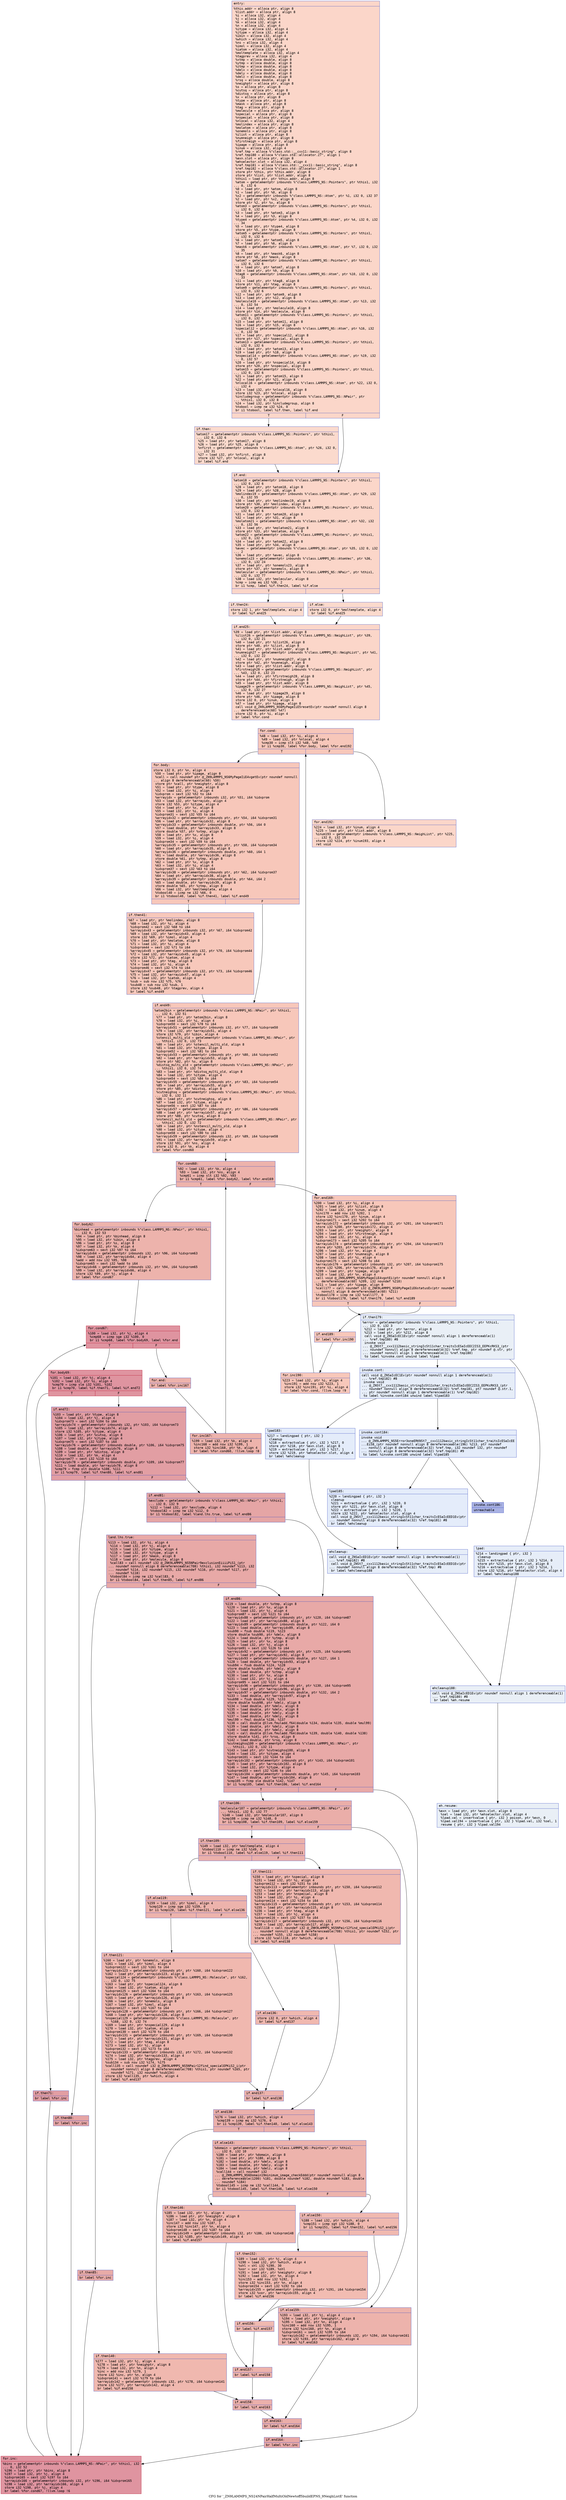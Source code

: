 digraph "CFG for '_ZN9LAMMPS_NS24NPairHalfMultiOldNewtoff5buildEPNS_9NeighListE' function" {
	label="CFG for '_ZN9LAMMPS_NS24NPairHalfMultiOldNewtoff5buildEPNS_9NeighListE' function";

	Node0x5609b17aac50 [shape=record,color="#3d50c3ff", style=filled, fillcolor="#f6a38570" fontname="Courier",label="{entry:\l|  %this.addr = alloca ptr, align 8\l  %list.addr = alloca ptr, align 8\l  %i = alloca i32, align 4\l  %j = alloca i32, align 4\l  %k = alloca i32, align 4\l  %n = alloca i32, align 4\l  %itype = alloca i32, align 4\l  %jtype = alloca i32, align 4\l  %ibin = alloca i32, align 4\l  %which = alloca i32, align 4\l  %ns = alloca i32, align 4\l  %imol = alloca i32, align 4\l  %iatom = alloca i32, align 4\l  %moltemplate = alloca i32, align 4\l  %tagprev = alloca i32, align 4\l  %xtmp = alloca double, align 8\l  %ytmp = alloca double, align 8\l  %ztmp = alloca double, align 8\l  %delx = alloca double, align 8\l  %dely = alloca double, align 8\l  %delz = alloca double, align 8\l  %rsq = alloca double, align 8\l  %neighptr = alloca ptr, align 8\l  %s = alloca ptr, align 8\l  %cutsq = alloca ptr, align 8\l  %distsq = alloca ptr, align 8\l  %x = alloca ptr, align 8\l  %type = alloca ptr, align 8\l  %mask = alloca ptr, align 8\l  %tag = alloca ptr, align 8\l  %molecule = alloca ptr, align 8\l  %special = alloca ptr, align 8\l  %nspecial = alloca ptr, align 8\l  %nlocal = alloca i32, align 4\l  %molindex = alloca ptr, align 8\l  %molatom = alloca ptr, align 8\l  %onemols = alloca ptr, align 8\l  %ilist = alloca ptr, align 8\l  %numneigh = alloca ptr, align 8\l  %firstneigh = alloca ptr, align 8\l  %ipage = alloca ptr, align 8\l  %inum = alloca i32, align 4\l  %ref.tmp = alloca %\"class.std::__cxx11::basic_string\", align 8\l  %ref.tmp180 = alloca %\"class.std::allocator.27\", align 1\l  %exn.slot = alloca ptr, align 8\l  %ehselector.slot = alloca i32, align 4\l  %ref.tmp181 = alloca %\"class.std::__cxx11::basic_string\", align 8\l  %ref.tmp182 = alloca %\"class.std::allocator.27\", align 1\l  store ptr %this, ptr %this.addr, align 8\l  store ptr %list, ptr %list.addr, align 8\l  %this1 = load ptr, ptr %this.addr, align 8\l  %atom = getelementptr inbounds %\"class.LAMMPS_NS::Pointers\", ptr %this1, i32\l... 0, i32 6\l  %0 = load ptr, ptr %atom, align 8\l  %1 = load ptr, ptr %0, align 8\l  %x2 = getelementptr inbounds %\"class.LAMMPS_NS::Atom\", ptr %1, i32 0, i32 37\l  %2 = load ptr, ptr %x2, align 8\l  store ptr %2, ptr %x, align 8\l  %atom3 = getelementptr inbounds %\"class.LAMMPS_NS::Pointers\", ptr %this1,\l... i32 0, i32 6\l  %3 = load ptr, ptr %atom3, align 8\l  %4 = load ptr, ptr %3, align 8\l  %type4 = getelementptr inbounds %\"class.LAMMPS_NS::Atom\", ptr %4, i32 0, i32\l... 34\l  %5 = load ptr, ptr %type4, align 8\l  store ptr %5, ptr %type, align 8\l  %atom5 = getelementptr inbounds %\"class.LAMMPS_NS::Pointers\", ptr %this1,\l... i32 0, i32 6\l  %6 = load ptr, ptr %atom5, align 8\l  %7 = load ptr, ptr %6, align 8\l  %mask6 = getelementptr inbounds %\"class.LAMMPS_NS::Atom\", ptr %7, i32 0, i32\l... 35\l  %8 = load ptr, ptr %mask6, align 8\l  store ptr %8, ptr %mask, align 8\l  %atom7 = getelementptr inbounds %\"class.LAMMPS_NS::Pointers\", ptr %this1,\l... i32 0, i32 6\l  %9 = load ptr, ptr %atom7, align 8\l  %10 = load ptr, ptr %9, align 8\l  %tag8 = getelementptr inbounds %\"class.LAMMPS_NS::Atom\", ptr %10, i32 0, i32\l... 33\l  %11 = load ptr, ptr %tag8, align 8\l  store ptr %11, ptr %tag, align 8\l  %atom9 = getelementptr inbounds %\"class.LAMMPS_NS::Pointers\", ptr %this1,\l... i32 0, i32 6\l  %12 = load ptr, ptr %atom9, align 8\l  %13 = load ptr, ptr %12, align 8\l  %molecule10 = getelementptr inbounds %\"class.LAMMPS_NS::Atom\", ptr %13, i32\l... 0, i32 54\l  %14 = load ptr, ptr %molecule10, align 8\l  store ptr %14, ptr %molecule, align 8\l  %atom11 = getelementptr inbounds %\"class.LAMMPS_NS::Pointers\", ptr %this1,\l... i32 0, i32 6\l  %15 = load ptr, ptr %atom11, align 8\l  %16 = load ptr, ptr %15, align 8\l  %special12 = getelementptr inbounds %\"class.LAMMPS_NS::Atom\", ptr %16, i32\l... 0, i32 58\l  %17 = load ptr, ptr %special12, align 8\l  store ptr %17, ptr %special, align 8\l  %atom13 = getelementptr inbounds %\"class.LAMMPS_NS::Pointers\", ptr %this1,\l... i32 0, i32 6\l  %18 = load ptr, ptr %atom13, align 8\l  %19 = load ptr, ptr %18, align 8\l  %nspecial14 = getelementptr inbounds %\"class.LAMMPS_NS::Atom\", ptr %19, i32\l... 0, i32 57\l  %20 = load ptr, ptr %nspecial14, align 8\l  store ptr %20, ptr %nspecial, align 8\l  %atom15 = getelementptr inbounds %\"class.LAMMPS_NS::Pointers\", ptr %this1,\l... i32 0, i32 6\l  %21 = load ptr, ptr %atom15, align 8\l  %22 = load ptr, ptr %21, align 8\l  %nlocal16 = getelementptr inbounds %\"class.LAMMPS_NS::Atom\", ptr %22, i32 0,\l... i32 4\l  %23 = load i32, ptr %nlocal16, align 8\l  store i32 %23, ptr %nlocal, align 4\l  %includegroup = getelementptr inbounds %\"class.LAMMPS_NS::NPair\", ptr\l... %this1, i32 0, i32 8\l  %24 = load i32, ptr %includegroup, align 8\l  %tobool = icmp ne i32 %24, 0\l  br i1 %tobool, label %if.then, label %if.end\l|{<s0>T|<s1>F}}"];
	Node0x5609b17aac50:s0 -> Node0x5609b17b0640[tooltip="entry -> if.then\nProbability 62.50%" ];
	Node0x5609b17aac50:s1 -> Node0x5609b17b06b0[tooltip="entry -> if.end\nProbability 37.50%" ];
	Node0x5609b17b0640 [shape=record,color="#3d50c3ff", style=filled, fillcolor="#f7ac8e70" fontname="Courier",label="{if.then:\l|  %atom17 = getelementptr inbounds %\"class.LAMMPS_NS::Pointers\", ptr %this1,\l... i32 0, i32 6\l  %25 = load ptr, ptr %atom17, align 8\l  %26 = load ptr, ptr %25, align 8\l  %nfirst = getelementptr inbounds %\"class.LAMMPS_NS::Atom\", ptr %26, i32 0,\l... i32 31\l  %27 = load i32, ptr %nfirst, align 8\l  store i32 %27, ptr %nlocal, align 4\l  br label %if.end\l}"];
	Node0x5609b17b0640 -> Node0x5609b17b06b0[tooltip="if.then -> if.end\nProbability 100.00%" ];
	Node0x5609b17b06b0 [shape=record,color="#3d50c3ff", style=filled, fillcolor="#f6a38570" fontname="Courier",label="{if.end:\l|  %atom18 = getelementptr inbounds %\"class.LAMMPS_NS::Pointers\", ptr %this1,\l... i32 0, i32 6\l  %28 = load ptr, ptr %atom18, align 8\l  %29 = load ptr, ptr %28, align 8\l  %molindex19 = getelementptr inbounds %\"class.LAMMPS_NS::Atom\", ptr %29, i32\l... 0, i32 55\l  %30 = load ptr, ptr %molindex19, align 8\l  store ptr %30, ptr %molindex, align 8\l  %atom20 = getelementptr inbounds %\"class.LAMMPS_NS::Pointers\", ptr %this1,\l... i32 0, i32 6\l  %31 = load ptr, ptr %atom20, align 8\l  %32 = load ptr, ptr %31, align 8\l  %molatom21 = getelementptr inbounds %\"class.LAMMPS_NS::Atom\", ptr %32, i32\l... 0, i32 56\l  %33 = load ptr, ptr %molatom21, align 8\l  store ptr %33, ptr %molatom, align 8\l  %atom22 = getelementptr inbounds %\"class.LAMMPS_NS::Pointers\", ptr %this1,\l... i32 0, i32 6\l  %34 = load ptr, ptr %atom22, align 8\l  %35 = load ptr, ptr %34, align 8\l  %avec = getelementptr inbounds %\"class.LAMMPS_NS::Atom\", ptr %35, i32 0, i32\l... 2\l  %36 = load ptr, ptr %avec, align 8\l  %onemols23 = getelementptr inbounds %\"class.LAMMPS_NS::AtomVec\", ptr %36,\l... i32 0, i32 24\l  %37 = load ptr, ptr %onemols23, align 8\l  store ptr %37, ptr %onemols, align 8\l  %molecular = getelementptr inbounds %\"class.LAMMPS_NS::NPair\", ptr %this1,\l... i32 0, i32 77\l  %38 = load i32, ptr %molecular, align 8\l  %cmp = icmp eq i32 %38, 2\l  br i1 %cmp, label %if.then24, label %if.else\l|{<s0>T|<s1>F}}"];
	Node0x5609b17b06b0:s0 -> Node0x5609b17b2900[tooltip="if.end -> if.then24\nProbability 50.00%" ];
	Node0x5609b17b06b0:s1 -> Node0x5609b17b2950[tooltip="if.end -> if.else\nProbability 50.00%" ];
	Node0x5609b17b2900 [shape=record,color="#3d50c3ff", style=filled, fillcolor="#f7ac8e70" fontname="Courier",label="{if.then24:\l|  store i32 1, ptr %moltemplate, align 4\l  br label %if.end25\l}"];
	Node0x5609b17b2900 -> Node0x5609b17b2b10[tooltip="if.then24 -> if.end25\nProbability 100.00%" ];
	Node0x5609b17b2950 [shape=record,color="#3d50c3ff", style=filled, fillcolor="#f7ac8e70" fontname="Courier",label="{if.else:\l|  store i32 0, ptr %moltemplate, align 4\l  br label %if.end25\l}"];
	Node0x5609b17b2950 -> Node0x5609b17b2b10[tooltip="if.else -> if.end25\nProbability 100.00%" ];
	Node0x5609b17b2b10 [shape=record,color="#3d50c3ff", style=filled, fillcolor="#f6a38570" fontname="Courier",label="{if.end25:\l|  %39 = load ptr, ptr %list.addr, align 8\l  %ilist26 = getelementptr inbounds %\"class.LAMMPS_NS::NeighList\", ptr %39,\l... i32 0, i32 21\l  %40 = load ptr, ptr %ilist26, align 8\l  store ptr %40, ptr %ilist, align 8\l  %41 = load ptr, ptr %list.addr, align 8\l  %numneigh27 = getelementptr inbounds %\"class.LAMMPS_NS::NeighList\", ptr %41,\l... i32 0, i32 22\l  %42 = load ptr, ptr %numneigh27, align 8\l  store ptr %42, ptr %numneigh, align 8\l  %43 = load ptr, ptr %list.addr, align 8\l  %firstneigh28 = getelementptr inbounds %\"class.LAMMPS_NS::NeighList\", ptr\l... %43, i32 0, i32 23\l  %44 = load ptr, ptr %firstneigh28, align 8\l  store ptr %44, ptr %firstneigh, align 8\l  %45 = load ptr, ptr %list.addr, align 8\l  %ipage29 = getelementptr inbounds %\"class.LAMMPS_NS::NeighList\", ptr %45,\l... i32 0, i32 27\l  %46 = load ptr, ptr %ipage29, align 8\l  store ptr %46, ptr %ipage, align 8\l  store i32 0, ptr %inum, align 4\l  %47 = load ptr, ptr %ipage, align 8\l  call void @_ZN9LAMMPS_NS6MyPageIiE5resetEv(ptr noundef nonnull align 8\l... dereferenceable(60) %47)\l  store i32 0, ptr %i, align 4\l  br label %for.cond\l}"];
	Node0x5609b17b2b10 -> Node0x5609b17b43b0[tooltip="if.end25 -> for.cond\nProbability 100.00%" ];
	Node0x5609b17b43b0 [shape=record,color="#3d50c3ff", style=filled, fillcolor="#ec7f6370" fontname="Courier",label="{for.cond:\l|  %48 = load i32, ptr %i, align 4\l  %49 = load i32, ptr %nlocal, align 4\l  %cmp30 = icmp slt i32 %48, %49\l  br i1 %cmp30, label %for.body, label %for.end192\l|{<s0>T|<s1>F}}"];
	Node0x5609b17b43b0:s0 -> Node0x5609b17b4660[tooltip="for.cond -> for.body\nProbability 96.88%" ];
	Node0x5609b17b43b0:s1 -> Node0x5609b17b46e0[tooltip="for.cond -> for.end192\nProbability 3.12%" ];
	Node0x5609b17b4660 [shape=record,color="#3d50c3ff", style=filled, fillcolor="#ec7f6370" fontname="Courier",label="{for.body:\l|  store i32 0, ptr %n, align 4\l  %50 = load ptr, ptr %ipage, align 8\l  %call = call noundef ptr @_ZN9LAMMPS_NS6MyPageIiE4vgetEv(ptr noundef nonnull\l... align 8 dereferenceable(60) %50)\l  store ptr %call, ptr %neighptr, align 8\l  %51 = load ptr, ptr %type, align 8\l  %52 = load i32, ptr %i, align 4\l  %idxprom = sext i32 %52 to i64\l  %arrayidx = getelementptr inbounds i32, ptr %51, i64 %idxprom\l  %53 = load i32, ptr %arrayidx, align 4\l  store i32 %53, ptr %itype, align 4\l  %54 = load ptr, ptr %x, align 8\l  %55 = load i32, ptr %i, align 4\l  %idxprom31 = sext i32 %55 to i64\l  %arrayidx32 = getelementptr inbounds ptr, ptr %54, i64 %idxprom31\l  %56 = load ptr, ptr %arrayidx32, align 8\l  %arrayidx33 = getelementptr inbounds double, ptr %56, i64 0\l  %57 = load double, ptr %arrayidx33, align 8\l  store double %57, ptr %xtmp, align 8\l  %58 = load ptr, ptr %x, align 8\l  %59 = load i32, ptr %i, align 4\l  %idxprom34 = sext i32 %59 to i64\l  %arrayidx35 = getelementptr inbounds ptr, ptr %58, i64 %idxprom34\l  %60 = load ptr, ptr %arrayidx35, align 8\l  %arrayidx36 = getelementptr inbounds double, ptr %60, i64 1\l  %61 = load double, ptr %arrayidx36, align 8\l  store double %61, ptr %ytmp, align 8\l  %62 = load ptr, ptr %x, align 8\l  %63 = load i32, ptr %i, align 4\l  %idxprom37 = sext i32 %63 to i64\l  %arrayidx38 = getelementptr inbounds ptr, ptr %62, i64 %idxprom37\l  %64 = load ptr, ptr %arrayidx38, align 8\l  %arrayidx39 = getelementptr inbounds double, ptr %64, i64 2\l  %65 = load double, ptr %arrayidx39, align 8\l  store double %65, ptr %ztmp, align 8\l  %66 = load i32, ptr %moltemplate, align 4\l  %tobool40 = icmp ne i32 %66, 0\l  br i1 %tobool40, label %if.then41, label %if.end49\l|{<s0>T|<s1>F}}"];
	Node0x5609b17b4660:s0 -> Node0x5609b17b65c0[tooltip="for.body -> if.then41\nProbability 62.50%" ];
	Node0x5609b17b4660:s1 -> Node0x5609b17b66a0[tooltip="for.body -> if.end49\nProbability 37.50%" ];
	Node0x5609b17b65c0 [shape=record,color="#3d50c3ff", style=filled, fillcolor="#ed836670" fontname="Courier",label="{if.then41:\l|  %67 = load ptr, ptr %molindex, align 8\l  %68 = load i32, ptr %i, align 4\l  %idxprom42 = sext i32 %68 to i64\l  %arrayidx43 = getelementptr inbounds i32, ptr %67, i64 %idxprom42\l  %69 = load i32, ptr %arrayidx43, align 4\l  store i32 %69, ptr %imol, align 4\l  %70 = load ptr, ptr %molatom, align 8\l  %71 = load i32, ptr %i, align 4\l  %idxprom44 = sext i32 %71 to i64\l  %arrayidx45 = getelementptr inbounds i32, ptr %70, i64 %idxprom44\l  %72 = load i32, ptr %arrayidx45, align 4\l  store i32 %72, ptr %iatom, align 4\l  %73 = load ptr, ptr %tag, align 8\l  %74 = load i32, ptr %i, align 4\l  %idxprom46 = sext i32 %74 to i64\l  %arrayidx47 = getelementptr inbounds i32, ptr %73, i64 %idxprom46\l  %75 = load i32, ptr %arrayidx47, align 4\l  %76 = load i32, ptr %iatom, align 4\l  %sub = sub nsw i32 %75, %76\l  %sub48 = sub nsw i32 %sub, 1\l  store i32 %sub48, ptr %tagprev, align 4\l  br label %if.end49\l}"];
	Node0x5609b17b65c0 -> Node0x5609b17b66a0[tooltip="if.then41 -> if.end49\nProbability 100.00%" ];
	Node0x5609b17b66a0 [shape=record,color="#3d50c3ff", style=filled, fillcolor="#ec7f6370" fontname="Courier",label="{if.end49:\l|  %atom2bin = getelementptr inbounds %\"class.LAMMPS_NS::NPair\", ptr %this1,\l... i32 0, i32 51\l  %77 = load ptr, ptr %atom2bin, align 8\l  %78 = load i32, ptr %i, align 4\l  %idxprom50 = sext i32 %78 to i64\l  %arrayidx51 = getelementptr inbounds i32, ptr %77, i64 %idxprom50\l  %79 = load i32, ptr %arrayidx51, align 4\l  store i32 %79, ptr %ibin, align 4\l  %stencil_multi_old = getelementptr inbounds %\"class.LAMMPS_NS::NPair\", ptr\l... %this1, i32 0, i32 73\l  %80 = load ptr, ptr %stencil_multi_old, align 8\l  %81 = load i32, ptr %itype, align 4\l  %idxprom52 = sext i32 %81 to i64\l  %arrayidx53 = getelementptr inbounds ptr, ptr %80, i64 %idxprom52\l  %82 = load ptr, ptr %arrayidx53, align 8\l  store ptr %82, ptr %s, align 8\l  %distsq_multi_old = getelementptr inbounds %\"class.LAMMPS_NS::NPair\", ptr\l... %this1, i32 0, i32 74\l  %83 = load ptr, ptr %distsq_multi_old, align 8\l  %84 = load i32, ptr %itype, align 4\l  %idxprom54 = sext i32 %84 to i64\l  %arrayidx55 = getelementptr inbounds ptr, ptr %83, i64 %idxprom54\l  %85 = load ptr, ptr %arrayidx55, align 8\l  store ptr %85, ptr %distsq, align 8\l  %cutneighsq = getelementptr inbounds %\"class.LAMMPS_NS::NPair\", ptr %this1,\l... i32 0, i32 11\l  %86 = load ptr, ptr %cutneighsq, align 8\l  %87 = load i32, ptr %itype, align 4\l  %idxprom56 = sext i32 %87 to i64\l  %arrayidx57 = getelementptr inbounds ptr, ptr %86, i64 %idxprom56\l  %88 = load ptr, ptr %arrayidx57, align 8\l  store ptr %88, ptr %cutsq, align 8\l  %nstencil_multi_old = getelementptr inbounds %\"class.LAMMPS_NS::NPair\", ptr\l... %this1, i32 0, i32 72\l  %89 = load ptr, ptr %nstencil_multi_old, align 8\l  %90 = load i32, ptr %itype, align 4\l  %idxprom58 = sext i32 %90 to i64\l  %arrayidx59 = getelementptr inbounds i32, ptr %89, i64 %idxprom58\l  %91 = load i32, ptr %arrayidx59, align 4\l  store i32 %91, ptr %ns, align 4\l  store i32 0, ptr %k, align 4\l  br label %for.cond60\l}"];
	Node0x5609b17b66a0 -> Node0x5609b17b8d70[tooltip="if.end49 -> for.cond60\nProbability 100.00%" ];
	Node0x5609b17b8d70 [shape=record,color="#3d50c3ff", style=filled, fillcolor="#d6524470" fontname="Courier",label="{for.cond60:\l|  %92 = load i32, ptr %k, align 4\l  %93 = load i32, ptr %ns, align 4\l  %cmp61 = icmp slt i32 %92, %93\l  br i1 %cmp61, label %for.body62, label %for.end169\l|{<s0>T|<s1>F}}"];
	Node0x5609b17b8d70:s0 -> Node0x5609b17b9010[tooltip="for.cond60 -> for.body62\nProbability 96.88%" ];
	Node0x5609b17b8d70:s1 -> Node0x5609b17b9060[tooltip="for.cond60 -> for.end169\nProbability 3.12%" ];
	Node0x5609b17b9010 [shape=record,color="#3d50c3ff", style=filled, fillcolor="#d6524470" fontname="Courier",label="{for.body62:\l|  %binhead = getelementptr inbounds %\"class.LAMMPS_NS::NPair\", ptr %this1,\l... i32 0, i32 53\l  %94 = load ptr, ptr %binhead, align 8\l  %95 = load i32, ptr %ibin, align 4\l  %96 = load ptr, ptr %s, align 8\l  %97 = load i32, ptr %k, align 4\l  %idxprom63 = sext i32 %97 to i64\l  %arrayidx64 = getelementptr inbounds i32, ptr %96, i64 %idxprom63\l  %98 = load i32, ptr %arrayidx64, align 4\l  %add = add nsw i32 %95, %98\l  %idxprom65 = sext i32 %add to i64\l  %arrayidx66 = getelementptr inbounds i32, ptr %94, i64 %idxprom65\l  %99 = load i32, ptr %arrayidx66, align 4\l  store i32 %99, ptr %j, align 4\l  br label %for.cond67\l}"];
	Node0x5609b17b9010 -> Node0x5609b17b3f40[tooltip="for.body62 -> for.cond67\nProbability 100.00%" ];
	Node0x5609b17b3f40 [shape=record,color="#b70d28ff", style=filled, fillcolor="#b70d2870" fontname="Courier",label="{for.cond67:\l|  %100 = load i32, ptr %j, align 4\l  %cmp68 = icmp sge i32 %100, 0\l  br i1 %cmp68, label %for.body69, label %for.end\l|{<s0>T|<s1>F}}"];
	Node0x5609b17b3f40:s0 -> Node0x5609b17b40d0[tooltip="for.cond67 -> for.body69\nProbability 96.88%" ];
	Node0x5609b17b3f40:s1 -> Node0x5609b17ba470[tooltip="for.cond67 -> for.end\nProbability 3.12%" ];
	Node0x5609b17b40d0 [shape=record,color="#b70d28ff", style=filled, fillcolor="#b70d2870" fontname="Courier",label="{for.body69:\l|  %101 = load i32, ptr %j, align 4\l  %102 = load i32, ptr %i, align 4\l  %cmp70 = icmp sle i32 %101, %102\l  br i1 %cmp70, label %if.then71, label %if.end72\l|{<s0>T|<s1>F}}"];
	Node0x5609b17b40d0:s0 -> Node0x5609b17ba7a0[tooltip="for.body69 -> if.then71\nProbability 50.00%" ];
	Node0x5609b17b40d0:s1 -> Node0x5609b17ba820[tooltip="for.body69 -> if.end72\nProbability 50.00%" ];
	Node0x5609b17ba7a0 [shape=record,color="#3d50c3ff", style=filled, fillcolor="#be242e70" fontname="Courier",label="{if.then71:\l|  br label %for.inc\l}"];
	Node0x5609b17ba7a0 -> Node0x5609b17ba9b0[tooltip="if.then71 -> for.inc\nProbability 100.00%" ];
	Node0x5609b17ba820 [shape=record,color="#3d50c3ff", style=filled, fillcolor="#be242e70" fontname="Courier",label="{if.end72:\l|  %103 = load ptr, ptr %type, align 8\l  %104 = load i32, ptr %j, align 4\l  %idxprom73 = sext i32 %104 to i64\l  %arrayidx74 = getelementptr inbounds i32, ptr %103, i64 %idxprom73\l  %105 = load i32, ptr %arrayidx74, align 4\l  store i32 %105, ptr %jtype, align 4\l  %106 = load ptr, ptr %cutsq, align 8\l  %107 = load i32, ptr %jtype, align 4\l  %idxprom75 = sext i32 %107 to i64\l  %arrayidx76 = getelementptr inbounds double, ptr %106, i64 %idxprom75\l  %108 = load double, ptr %arrayidx76, align 8\l  %109 = load ptr, ptr %distsq, align 8\l  %110 = load i32, ptr %k, align 4\l  %idxprom77 = sext i32 %110 to i64\l  %arrayidx78 = getelementptr inbounds double, ptr %109, i64 %idxprom77\l  %111 = load double, ptr %arrayidx78, align 8\l  %cmp79 = fcmp olt double %108, %111\l  br i1 %cmp79, label %if.then80, label %if.end81\l|{<s0>T|<s1>F}}"];
	Node0x5609b17ba820:s0 -> Node0x5609b17bb4b0[tooltip="if.end72 -> if.then80\nProbability 50.00%" ];
	Node0x5609b17ba820:s1 -> Node0x5609b17bb530[tooltip="if.end72 -> if.end81\nProbability 50.00%" ];
	Node0x5609b17bb4b0 [shape=record,color="#3d50c3ff", style=filled, fillcolor="#c5333470" fontname="Courier",label="{if.then80:\l|  br label %for.inc\l}"];
	Node0x5609b17bb4b0 -> Node0x5609b17ba9b0[tooltip="if.then80 -> for.inc\nProbability 100.00%" ];
	Node0x5609b17bb530 [shape=record,color="#3d50c3ff", style=filled, fillcolor="#c5333470" fontname="Courier",label="{if.end81:\l|  %exclude = getelementptr inbounds %\"class.LAMMPS_NS::NPair\", ptr %this1,\l... i32 0, i32 9\l  %112 = load i32, ptr %exclude, align 4\l  %tobool82 = icmp ne i32 %112, 0\l  br i1 %tobool82, label %land.lhs.true, label %if.end86\l|{<s0>T|<s1>F}}"];
	Node0x5609b17bb530:s0 -> Node0x5609b17bb980[tooltip="if.end81 -> land.lhs.true\nProbability 62.50%" ];
	Node0x5609b17bb530:s1 -> Node0x5609b17bba00[tooltip="if.end81 -> if.end86\nProbability 37.50%" ];
	Node0x5609b17bb980 [shape=record,color="#3d50c3ff", style=filled, fillcolor="#ca3b3770" fontname="Courier",label="{land.lhs.true:\l|  %113 = load i32, ptr %i, align 4\l  %114 = load i32, ptr %j, align 4\l  %115 = load i32, ptr %itype, align 4\l  %116 = load i32, ptr %jtype, align 4\l  %117 = load ptr, ptr %mask, align 8\l  %118 = load ptr, ptr %molecule, align 8\l  %call83 = call noundef i32 @_ZNK9LAMMPS_NS5NPair9exclusionEiiiiPiS1_(ptr\l... noundef nonnull align 8 dereferenceable(708) %this1, i32 noundef %113, i32\l... noundef %114, i32 noundef %115, i32 noundef %116, ptr noundef %117, ptr\l... noundef %118)\l  %tobool84 = icmp ne i32 %call83, 0\l  br i1 %tobool84, label %if.then85, label %if.end86\l|{<s0>T|<s1>F}}"];
	Node0x5609b17bb980:s0 -> Node0x5609b17bc160[tooltip="land.lhs.true -> if.then85\nProbability 62.50%" ];
	Node0x5609b17bb980:s1 -> Node0x5609b17bba00[tooltip="land.lhs.true -> if.end86\nProbability 37.50%" ];
	Node0x5609b17bc160 [shape=record,color="#3d50c3ff", style=filled, fillcolor="#cc403a70" fontname="Courier",label="{if.then85:\l|  br label %for.inc\l}"];
	Node0x5609b17bc160 -> Node0x5609b17ba9b0[tooltip="if.then85 -> for.inc\nProbability 100.00%" ];
	Node0x5609b17bba00 [shape=record,color="#3d50c3ff", style=filled, fillcolor="#ca3b3770" fontname="Courier",label="{if.end86:\l|  %119 = load double, ptr %xtmp, align 8\l  %120 = load ptr, ptr %x, align 8\l  %121 = load i32, ptr %j, align 4\l  %idxprom87 = sext i32 %121 to i64\l  %arrayidx88 = getelementptr inbounds ptr, ptr %120, i64 %idxprom87\l  %122 = load ptr, ptr %arrayidx88, align 8\l  %arrayidx89 = getelementptr inbounds double, ptr %122, i64 0\l  %123 = load double, ptr %arrayidx89, align 8\l  %sub90 = fsub double %119, %123\l  store double %sub90, ptr %delx, align 8\l  %124 = load double, ptr %ytmp, align 8\l  %125 = load ptr, ptr %x, align 8\l  %126 = load i32, ptr %j, align 4\l  %idxprom91 = sext i32 %126 to i64\l  %arrayidx92 = getelementptr inbounds ptr, ptr %125, i64 %idxprom91\l  %127 = load ptr, ptr %arrayidx92, align 8\l  %arrayidx93 = getelementptr inbounds double, ptr %127, i64 1\l  %128 = load double, ptr %arrayidx93, align 8\l  %sub94 = fsub double %124, %128\l  store double %sub94, ptr %dely, align 8\l  %129 = load double, ptr %ztmp, align 8\l  %130 = load ptr, ptr %x, align 8\l  %131 = load i32, ptr %j, align 4\l  %idxprom95 = sext i32 %131 to i64\l  %arrayidx96 = getelementptr inbounds ptr, ptr %130, i64 %idxprom95\l  %132 = load ptr, ptr %arrayidx96, align 8\l  %arrayidx97 = getelementptr inbounds double, ptr %132, i64 2\l  %133 = load double, ptr %arrayidx97, align 8\l  %sub98 = fsub double %129, %133\l  store double %sub98, ptr %delz, align 8\l  %134 = load double, ptr %delx, align 8\l  %135 = load double, ptr %delx, align 8\l  %136 = load double, ptr %dely, align 8\l  %137 = load double, ptr %dely, align 8\l  %mul99 = fmul double %136, %137\l  %138 = call double @llvm.fmuladd.f64(double %134, double %135, double %mul99)\l  %139 = load double, ptr %delz, align 8\l  %140 = load double, ptr %delz, align 8\l  %141 = call double @llvm.fmuladd.f64(double %139, double %140, double %138)\l  store double %141, ptr %rsq, align 8\l  %142 = load double, ptr %rsq, align 8\l  %cutneighsq100 = getelementptr inbounds %\"class.LAMMPS_NS::NPair\", ptr\l... %this1, i32 0, i32 11\l  %143 = load ptr, ptr %cutneighsq100, align 8\l  %144 = load i32, ptr %itype, align 4\l  %idxprom101 = sext i32 %144 to i64\l  %arrayidx102 = getelementptr inbounds ptr, ptr %143, i64 %idxprom101\l  %145 = load ptr, ptr %arrayidx102, align 8\l  %146 = load i32, ptr %jtype, align 4\l  %idxprom103 = sext i32 %146 to i64\l  %arrayidx104 = getelementptr inbounds double, ptr %145, i64 %idxprom103\l  %147 = load double, ptr %arrayidx104, align 8\l  %cmp105 = fcmp ole double %142, %147\l  br i1 %cmp105, label %if.then106, label %if.end164\l|{<s0>T|<s1>F}}"];
	Node0x5609b17bba00:s0 -> Node0x5609b17bf2c0[tooltip="if.end86 -> if.then106\nProbability 50.00%" ];
	Node0x5609b17bba00:s1 -> Node0x5609b17bf340[tooltip="if.end86 -> if.end164\nProbability 50.00%" ];
	Node0x5609b17bf2c0 [shape=record,color="#3d50c3ff", style=filled, fillcolor="#d0473d70" fontname="Courier",label="{if.then106:\l|  %molecular107 = getelementptr inbounds %\"class.LAMMPS_NS::NPair\", ptr\l... %this1, i32 0, i32 77\l  %148 = load i32, ptr %molecular107, align 8\l  %cmp108 = icmp ne i32 %148, 0\l  br i1 %cmp108, label %if.then109, label %if.else159\l|{<s0>T|<s1>F}}"];
	Node0x5609b17bf2c0:s0 -> Node0x5609b17bf6d0[tooltip="if.then106 -> if.then109\nProbability 62.50%" ];
	Node0x5609b17bf2c0:s1 -> Node0x5609b17bf750[tooltip="if.then106 -> if.else159\nProbability 37.50%" ];
	Node0x5609b17bf6d0 [shape=record,color="#3d50c3ff", style=filled, fillcolor="#d24b4070" fontname="Courier",label="{if.then109:\l|  %149 = load i32, ptr %moltemplate, align 4\l  %tobool110 = icmp ne i32 %149, 0\l  br i1 %tobool110, label %if.else119, label %if.then111\l|{<s0>T|<s1>F}}"];
	Node0x5609b17bf6d0:s0 -> Node0x5609b17bfa20[tooltip="if.then109 -> if.else119\nProbability 62.50%" ];
	Node0x5609b17bf6d0:s1 -> Node0x5609b17b4e50[tooltip="if.then109 -> if.then111\nProbability 37.50%" ];
	Node0x5609b17b4e50 [shape=record,color="#3d50c3ff", style=filled, fillcolor="#dc5d4a70" fontname="Courier",label="{if.then111:\l|  %150 = load ptr, ptr %special, align 8\l  %151 = load i32, ptr %i, align 4\l  %idxprom112 = sext i32 %151 to i64\l  %arrayidx113 = getelementptr inbounds ptr, ptr %150, i64 %idxprom112\l  %152 = load ptr, ptr %arrayidx113, align 8\l  %153 = load ptr, ptr %nspecial, align 8\l  %154 = load i32, ptr %i, align 4\l  %idxprom114 = sext i32 %154 to i64\l  %arrayidx115 = getelementptr inbounds ptr, ptr %153, i64 %idxprom114\l  %155 = load ptr, ptr %arrayidx115, align 8\l  %156 = load ptr, ptr %tag, align 8\l  %157 = load i32, ptr %j, align 4\l  %idxprom116 = sext i32 %157 to i64\l  %arrayidx117 = getelementptr inbounds i32, ptr %156, i64 %idxprom116\l  %158 = load i32, ptr %arrayidx117, align 4\l  %call118 = call noundef i32 @_ZNK9LAMMPS_NS5NPair12find_specialEPKiS2_i(ptr\l... noundef nonnull align 8 dereferenceable(708) %this1, ptr noundef %152, ptr\l... noundef %155, i32 noundef %158)\l  store i32 %call118, ptr %which, align 4\l  br label %if.end138\l}"];
	Node0x5609b17b4e50 -> Node0x5609b17c13c0[tooltip="if.then111 -> if.end138\nProbability 100.00%" ];
	Node0x5609b17bfa20 [shape=record,color="#3d50c3ff", style=filled, fillcolor="#d6524470" fontname="Courier",label="{if.else119:\l|  %159 = load i32, ptr %imol, align 4\l  %cmp120 = icmp sge i32 %159, 0\l  br i1 %cmp120, label %if.then121, label %if.else136\l|{<s0>T|<s1>F}}"];
	Node0x5609b17bfa20:s0 -> Node0x5609b17c15f0[tooltip="if.else119 -> if.then121\nProbability 50.00%" ];
	Node0x5609b17bfa20:s1 -> Node0x5609b17c1670[tooltip="if.else119 -> if.else136\nProbability 50.00%" ];
	Node0x5609b17c15f0 [shape=record,color="#3d50c3ff", style=filled, fillcolor="#dc5d4a70" fontname="Courier",label="{if.then121:\l|  %160 = load ptr, ptr %onemols, align 8\l  %161 = load i32, ptr %imol, align 4\l  %idxprom122 = sext i32 %161 to i64\l  %arrayidx123 = getelementptr inbounds ptr, ptr %160, i64 %idxprom122\l  %162 = load ptr, ptr %arrayidx123, align 8\l  %special124 = getelementptr inbounds %\"class.LAMMPS_NS::Molecule\", ptr %162,\l... i32 0, i32 75\l  %163 = load ptr, ptr %special124, align 8\l  %164 = load i32, ptr %iatom, align 4\l  %idxprom125 = sext i32 %164 to i64\l  %arrayidx126 = getelementptr inbounds ptr, ptr %163, i64 %idxprom125\l  %165 = load ptr, ptr %arrayidx126, align 8\l  %166 = load ptr, ptr %onemols, align 8\l  %167 = load i32, ptr %imol, align 4\l  %idxprom127 = sext i32 %167 to i64\l  %arrayidx128 = getelementptr inbounds ptr, ptr %166, i64 %idxprom127\l  %168 = load ptr, ptr %arrayidx128, align 8\l  %nspecial129 = getelementptr inbounds %\"class.LAMMPS_NS::Molecule\", ptr\l... %168, i32 0, i32 74\l  %169 = load ptr, ptr %nspecial129, align 8\l  %170 = load i32, ptr %iatom, align 4\l  %idxprom130 = sext i32 %170 to i64\l  %arrayidx131 = getelementptr inbounds ptr, ptr %169, i64 %idxprom130\l  %171 = load ptr, ptr %arrayidx131, align 8\l  %172 = load ptr, ptr %tag, align 8\l  %173 = load i32, ptr %j, align 4\l  %idxprom132 = sext i32 %173 to i64\l  %arrayidx133 = getelementptr inbounds i32, ptr %172, i64 %idxprom132\l  %174 = load i32, ptr %arrayidx133, align 4\l  %175 = load i32, ptr %tagprev, align 4\l  %sub134 = sub nsw i32 %174, %175\l  %call135 = call noundef i32 @_ZNK9LAMMPS_NS5NPair12find_specialEPKiS2_i(ptr\l... noundef nonnull align 8 dereferenceable(708) %this1, ptr noundef %165, ptr\l... noundef %171, i32 noundef %sub134)\l  store i32 %call135, ptr %which, align 4\l  br label %if.end137\l}"];
	Node0x5609b17c15f0 -> Node0x5609b17c2c90[tooltip="if.then121 -> if.end137\nProbability 100.00%" ];
	Node0x5609b17c1670 [shape=record,color="#3d50c3ff", style=filled, fillcolor="#dc5d4a70" fontname="Courier",label="{if.else136:\l|  store i32 0, ptr %which, align 4\l  br label %if.end137\l}"];
	Node0x5609b17c1670 -> Node0x5609b17c2c90[tooltip="if.else136 -> if.end137\nProbability 100.00%" ];
	Node0x5609b17c2c90 [shape=record,color="#3d50c3ff", style=filled, fillcolor="#d6524470" fontname="Courier",label="{if.end137:\l|  br label %if.end138\l}"];
	Node0x5609b17c2c90 -> Node0x5609b17c13c0[tooltip="if.end137 -> if.end138\nProbability 100.00%" ];
	Node0x5609b17c13c0 [shape=record,color="#3d50c3ff", style=filled, fillcolor="#d24b4070" fontname="Courier",label="{if.end138:\l|  %176 = load i32, ptr %which, align 4\l  %cmp139 = icmp eq i32 %176, 0\l  br i1 %cmp139, label %if.then140, label %if.else143\l|{<s0>T|<s1>F}}"];
	Node0x5609b17c13c0:s0 -> Node0x5609b17c2fe0[tooltip="if.end138 -> if.then140\nProbability 37.50%" ];
	Node0x5609b17c13c0:s1 -> Node0x5609b17c3060[tooltip="if.end138 -> if.else143\nProbability 62.50%" ];
	Node0x5609b17c2fe0 [shape=record,color="#3d50c3ff", style=filled, fillcolor="#dc5d4a70" fontname="Courier",label="{if.then140:\l|  %177 = load i32, ptr %j, align 4\l  %178 = load ptr, ptr %neighptr, align 8\l  %179 = load i32, ptr %n, align 4\l  %inc = add nsw i32 %179, 1\l  store i32 %inc, ptr %n, align 4\l  %idxprom141 = sext i32 %179 to i64\l  %arrayidx142 = getelementptr inbounds i32, ptr %178, i64 %idxprom141\l  store i32 %177, ptr %arrayidx142, align 4\l  br label %if.end158\l}"];
	Node0x5609b17c2fe0 -> Node0x5609b17c3670[tooltip="if.then140 -> if.end158\nProbability 100.00%" ];
	Node0x5609b17c3060 [shape=record,color="#3d50c3ff", style=filled, fillcolor="#d6524470" fontname="Courier",label="{if.else143:\l|  %domain = getelementptr inbounds %\"class.LAMMPS_NS::Pointers\", ptr %this1,\l... i32 0, i32 10\l  %180 = load ptr, ptr %domain, align 8\l  %181 = load ptr, ptr %180, align 8\l  %182 = load double, ptr %delx, align 8\l  %183 = load double, ptr %dely, align 8\l  %184 = load double, ptr %delz, align 8\l  %call144 = call noundef i32\l... @_ZN9LAMMPS_NS6Domain19minimum_image_checkEddd(ptr noundef nonnull align 8\l... dereferenceable(1200) %181, double noundef %182, double noundef %183, double\l... noundef %184)\l  %tobool145 = icmp ne i32 %call144, 0\l  br i1 %tobool145, label %if.then146, label %if.else150\l|{<s0>T|<s1>F}}"];
	Node0x5609b17c3060:s0 -> Node0x5609b17c3dc0[tooltip="if.else143 -> if.then146\nProbability 62.50%" ];
	Node0x5609b17c3060:s1 -> Node0x5609b17c3ea0[tooltip="if.else143 -> if.else150\nProbability 37.50%" ];
	Node0x5609b17c3dc0 [shape=record,color="#3d50c3ff", style=filled, fillcolor="#dc5d4a70" fontname="Courier",label="{if.then146:\l|  %185 = load i32, ptr %j, align 4\l  %186 = load ptr, ptr %neighptr, align 8\l  %187 = load i32, ptr %n, align 4\l  %inc147 = add nsw i32 %187, 1\l  store i32 %inc147, ptr %n, align 4\l  %idxprom148 = sext i32 %187 to i64\l  %arrayidx149 = getelementptr inbounds i32, ptr %186, i64 %idxprom148\l  store i32 %185, ptr %arrayidx149, align 4\l  br label %if.end157\l}"];
	Node0x5609b17c3dc0 -> Node0x5609b17c44f0[tooltip="if.then146 -> if.end157\nProbability 100.00%" ];
	Node0x5609b17c3ea0 [shape=record,color="#3d50c3ff", style=filled, fillcolor="#de614d70" fontname="Courier",label="{if.else150:\l|  %188 = load i32, ptr %which, align 4\l  %cmp151 = icmp sgt i32 %188, 0\l  br i1 %cmp151, label %if.then152, label %if.end156\l|{<s0>T|<s1>F}}"];
	Node0x5609b17c3ea0:s0 -> Node0x5609b17c4710[tooltip="if.else150 -> if.then152\nProbability 62.50%" ];
	Node0x5609b17c3ea0:s1 -> Node0x5609b17c4790[tooltip="if.else150 -> if.end156\nProbability 37.50%" ];
	Node0x5609b17c4710 [shape=record,color="#3d50c3ff", style=filled, fillcolor="#e1675170" fontname="Courier",label="{if.then152:\l|  %189 = load i32, ptr %j, align 4\l  %190 = load i32, ptr %which, align 4\l  %shl = shl i32 %190, 30\l  %xor = xor i32 %189, %shl\l  %191 = load ptr, ptr %neighptr, align 8\l  %192 = load i32, ptr %n, align 4\l  %inc153 = add nsw i32 %192, 1\l  store i32 %inc153, ptr %n, align 4\l  %idxprom154 = sext i32 %192 to i64\l  %arrayidx155 = getelementptr inbounds i32, ptr %191, i64 %idxprom154\l  store i32 %xor, ptr %arrayidx155, align 4\l  br label %if.end156\l}"];
	Node0x5609b17c4710 -> Node0x5609b17c4790[tooltip="if.then152 -> if.end156\nProbability 100.00%" ];
	Node0x5609b17c4790 [shape=record,color="#3d50c3ff", style=filled, fillcolor="#de614d70" fontname="Courier",label="{if.end156:\l|  br label %if.end157\l}"];
	Node0x5609b17c4790 -> Node0x5609b17c44f0[tooltip="if.end156 -> if.end157\nProbability 100.00%" ];
	Node0x5609b17c44f0 [shape=record,color="#3d50c3ff", style=filled, fillcolor="#d6524470" fontname="Courier",label="{if.end157:\l|  br label %if.end158\l}"];
	Node0x5609b17c44f0 -> Node0x5609b17c3670[tooltip="if.end157 -> if.end158\nProbability 100.00%" ];
	Node0x5609b17c3670 [shape=record,color="#3d50c3ff", style=filled, fillcolor="#d24b4070" fontname="Courier",label="{if.end158:\l|  br label %if.end163\l}"];
	Node0x5609b17c3670 -> Node0x5609b17b98d0[tooltip="if.end158 -> if.end163\nProbability 100.00%" ];
	Node0x5609b17bf750 [shape=record,color="#3d50c3ff", style=filled, fillcolor="#d6524470" fontname="Courier",label="{if.else159:\l|  %193 = load i32, ptr %j, align 4\l  %194 = load ptr, ptr %neighptr, align 8\l  %195 = load i32, ptr %n, align 4\l  %inc160 = add nsw i32 %195, 1\l  store i32 %inc160, ptr %n, align 4\l  %idxprom161 = sext i32 %195 to i64\l  %arrayidx162 = getelementptr inbounds i32, ptr %194, i64 %idxprom161\l  store i32 %193, ptr %arrayidx162, align 4\l  br label %if.end163\l}"];
	Node0x5609b17bf750 -> Node0x5609b17b98d0[tooltip="if.else159 -> if.end163\nProbability 100.00%" ];
	Node0x5609b17b98d0 [shape=record,color="#3d50c3ff", style=filled, fillcolor="#d0473d70" fontname="Courier",label="{if.end163:\l|  br label %if.end164\l}"];
	Node0x5609b17b98d0 -> Node0x5609b17bf340[tooltip="if.end163 -> if.end164\nProbability 100.00%" ];
	Node0x5609b17bf340 [shape=record,color="#3d50c3ff", style=filled, fillcolor="#ca3b3770" fontname="Courier",label="{if.end164:\l|  br label %for.inc\l}"];
	Node0x5609b17bf340 -> Node0x5609b17ba9b0[tooltip="if.end164 -> for.inc\nProbability 100.00%" ];
	Node0x5609b17ba9b0 [shape=record,color="#b70d28ff", style=filled, fillcolor="#b70d2870" fontname="Courier",label="{for.inc:\l|  %bins = getelementptr inbounds %\"class.LAMMPS_NS::NPair\", ptr %this1, i32\l... 0, i32 52\l  %196 = load ptr, ptr %bins, align 8\l  %197 = load i32, ptr %j, align 4\l  %idxprom165 = sext i32 %197 to i64\l  %arrayidx166 = getelementptr inbounds i32, ptr %196, i64 %idxprom165\l  %198 = load i32, ptr %arrayidx166, align 4\l  store i32 %198, ptr %j, align 4\l  br label %for.cond67, !llvm.loop !6\l}"];
	Node0x5609b17ba9b0 -> Node0x5609b17b3f40[tooltip="for.inc -> for.cond67\nProbability 100.00%" ];
	Node0x5609b17ba470 [shape=record,color="#3d50c3ff", style=filled, fillcolor="#d6524470" fontname="Courier",label="{for.end:\l|  br label %for.inc167\l}"];
	Node0x5609b17ba470 -> Node0x5609b17c78b0[tooltip="for.end -> for.inc167\nProbability 100.00%" ];
	Node0x5609b17c78b0 [shape=record,color="#3d50c3ff", style=filled, fillcolor="#d6524470" fontname="Courier",label="{for.inc167:\l|  %199 = load i32, ptr %k, align 4\l  %inc168 = add nsw i32 %199, 1\l  store i32 %inc168, ptr %k, align 4\l  br label %for.cond60, !llvm.loop !8\l}"];
	Node0x5609b17c78b0 -> Node0x5609b17b8d70[tooltip="for.inc167 -> for.cond60\nProbability 100.00%" ];
	Node0x5609b17b9060 [shape=record,color="#3d50c3ff", style=filled, fillcolor="#ec7f6370" fontname="Courier",label="{for.end169:\l|  %200 = load i32, ptr %i, align 4\l  %201 = load ptr, ptr %ilist, align 8\l  %202 = load i32, ptr %inum, align 4\l  %inc170 = add nsw i32 %202, 1\l  store i32 %inc170, ptr %inum, align 4\l  %idxprom171 = sext i32 %202 to i64\l  %arrayidx172 = getelementptr inbounds i32, ptr %201, i64 %idxprom171\l  store i32 %200, ptr %arrayidx172, align 4\l  %203 = load ptr, ptr %neighptr, align 8\l  %204 = load ptr, ptr %firstneigh, align 8\l  %205 = load i32, ptr %i, align 4\l  %idxprom173 = sext i32 %205 to i64\l  %arrayidx174 = getelementptr inbounds ptr, ptr %204, i64 %idxprom173\l  store ptr %203, ptr %arrayidx174, align 8\l  %206 = load i32, ptr %n, align 4\l  %207 = load ptr, ptr %numneigh, align 8\l  %208 = load i32, ptr %i, align 4\l  %idxprom175 = sext i32 %208 to i64\l  %arrayidx176 = getelementptr inbounds i32, ptr %207, i64 %idxprom175\l  store i32 %206, ptr %arrayidx176, align 4\l  %209 = load ptr, ptr %ipage, align 8\l  %210 = load i32, ptr %n, align 4\l  call void @_ZN9LAMMPS_NS6MyPageIiE4vgotEi(ptr noundef nonnull align 8\l... dereferenceable(60) %209, i32 noundef %210)\l  %211 = load ptr, ptr %ipage, align 8\l  %call177 = call noundef i32 @_ZNK9LAMMPS_NS6MyPageIiE6statusEv(ptr noundef\l... nonnull align 8 dereferenceable(60) %211)\l  %tobool178 = icmp ne i32 %call177, 0\l  br i1 %tobool178, label %if.then179, label %if.end189\l|{<s0>T|<s1>F}}"];
	Node0x5609b17b9060:s0 -> Node0x5609b17c8f10[tooltip="for.end169 -> if.then179\nProbability 0.00%" ];
	Node0x5609b17b9060:s1 -> Node0x5609b17c8f90[tooltip="for.end169 -> if.end189\nProbability 100.00%" ];
	Node0x5609b17c8f10 [shape=record,color="#3d50c3ff", style=filled, fillcolor="#cedaeb70" fontname="Courier",label="{if.then179:\l|  %error = getelementptr inbounds %\"class.LAMMPS_NS::Pointers\", ptr %this1,\l... i32 0, i32 3\l  %212 = load ptr, ptr %error, align 8\l  %213 = load ptr, ptr %212, align 8\l  call void @_ZNSaIcEC1Ev(ptr noundef nonnull align 1 dereferenceable(1)\l... %ref.tmp180) #8\l  invoke void\l... @_ZNSt7__cxx1112basic_stringIcSt11char_traitsIcESaIcEEC2IS3_EEPKcRKS3_(ptr\l... noundef nonnull align 8 dereferenceable(32) %ref.tmp, ptr noundef @.str, ptr\l... noundef nonnull align 1 dereferenceable(1) %ref.tmp180)\l          to label %invoke.cont unwind label %lpad\l}"];
	Node0x5609b17c8f10 -> Node0x5609b17c94b0[tooltip="if.then179 -> invoke.cont\nProbability 50.00%" ];
	Node0x5609b17c8f10 -> Node0x5609b17c9530[tooltip="if.then179 -> lpad\nProbability 50.00%" ];
	Node0x5609b17c94b0 [shape=record,color="#3d50c3ff", style=filled, fillcolor="#c7d7f070" fontname="Courier",label="{invoke.cont:\l|  call void @_ZNSaIcEC1Ev(ptr noundef nonnull align 1 dereferenceable(1)\l... %ref.tmp182) #8\l  invoke void\l... @_ZNSt7__cxx1112basic_stringIcSt11char_traitsIcESaIcEEC2IS3_EEPKcRKS3_(ptr\l... noundef nonnull align 8 dereferenceable(32) %ref.tmp181, ptr noundef @.str.1,\l... ptr noundef nonnull align 1 dereferenceable(1) %ref.tmp182)\l          to label %invoke.cont184 unwind label %lpad183\l}"];
	Node0x5609b17c94b0 -> Node0x5609b17c9800[tooltip="invoke.cont -> invoke.cont184\nProbability 50.00%" ];
	Node0x5609b17c94b0 -> Node0x5609b17c9850[tooltip="invoke.cont -> lpad183\nProbability 50.00%" ];
	Node0x5609b17c9800 [shape=record,color="#3d50c3ff", style=filled, fillcolor="#c1d4f470" fontname="Courier",label="{invoke.cont184:\l|  invoke void\l... @_ZN9LAMMPS_NS5Error3oneERKNSt7__cxx1112basic_stringIcSt11char_traitsIcESaIcEE\l...EiS8_(ptr noundef nonnull align 8 dereferenceable(196) %213, ptr noundef\l... nonnull align 8 dereferenceable(32) %ref.tmp, i32 noundef 132, ptr noundef\l... nonnull align 8 dereferenceable(32) %ref.tmp181) #9\l          to label %invoke.cont186 unwind label %lpad185\l}"];
	Node0x5609b17c9800 -> Node0x5609b17c97b0[tooltip="invoke.cont184 -> invoke.cont186\nProbability 0.00%" ];
	Node0x5609b17c9800 -> Node0x5609b17c9ab0[tooltip="invoke.cont184 -> lpad185\nProbability 100.00%" ];
	Node0x5609b17c97b0 [shape=record,color="#3d50c3ff", style=filled, fillcolor="#3d50c370" fontname="Courier",label="{invoke.cont186:\l|  unreachable\l}"];
	Node0x5609b17c9530 [shape=record,color="#3d50c3ff", style=filled, fillcolor="#c7d7f070" fontname="Courier",label="{lpad:\l|  %214 = landingpad \{ ptr, i32 \}\l          cleanup\l  %215 = extractvalue \{ ptr, i32 \} %214, 0\l  store ptr %215, ptr %exn.slot, align 8\l  %216 = extractvalue \{ ptr, i32 \} %214, 1\l  store i32 %216, ptr %ehselector.slot, align 4\l  br label %ehcleanup188\l}"];
	Node0x5609b17c9530 -> Node0x5609b17ca150[tooltip="lpad -> ehcleanup188\nProbability 100.00%" ];
	Node0x5609b17c9850 [shape=record,color="#3d50c3ff", style=filled, fillcolor="#c1d4f470" fontname="Courier",label="{lpad183:\l|  %217 = landingpad \{ ptr, i32 \}\l          cleanup\l  %218 = extractvalue \{ ptr, i32 \} %217, 0\l  store ptr %218, ptr %exn.slot, align 8\l  %219 = extractvalue \{ ptr, i32 \} %217, 1\l  store i32 %219, ptr %ehselector.slot, align 4\l  br label %ehcleanup\l}"];
	Node0x5609b17c9850 -> Node0x5609b17ca4a0[tooltip="lpad183 -> ehcleanup\nProbability 100.00%" ];
	Node0x5609b17c9ab0 [shape=record,color="#3d50c3ff", style=filled, fillcolor="#c1d4f470" fontname="Courier",label="{lpad185:\l|  %220 = landingpad \{ ptr, i32 \}\l          cleanup\l  %221 = extractvalue \{ ptr, i32 \} %220, 0\l  store ptr %221, ptr %exn.slot, align 8\l  %222 = extractvalue \{ ptr, i32 \} %220, 1\l  store i32 %222, ptr %ehselector.slot, align 4\l  call void @_ZNSt7__cxx1112basic_stringIcSt11char_traitsIcESaIcEED1Ev(ptr\l... noundef nonnull align 8 dereferenceable(32) %ref.tmp181) #8\l  br label %ehcleanup\l}"];
	Node0x5609b17c9ab0 -> Node0x5609b17ca4a0[tooltip="lpad185 -> ehcleanup\nProbability 100.00%" ];
	Node0x5609b17ca4a0 [shape=record,color="#3d50c3ff", style=filled, fillcolor="#c7d7f070" fontname="Courier",label="{ehcleanup:\l|  call void @_ZNSaIcED1Ev(ptr noundef nonnull align 1 dereferenceable(1)\l... %ref.tmp182) #8\l  call void @_ZNSt7__cxx1112basic_stringIcSt11char_traitsIcESaIcEED1Ev(ptr\l... noundef nonnull align 8 dereferenceable(32) %ref.tmp) #8\l  br label %ehcleanup188\l}"];
	Node0x5609b17ca4a0 -> Node0x5609b17ca150[tooltip="ehcleanup -> ehcleanup188\nProbability 100.00%" ];
	Node0x5609b17ca150 [shape=record,color="#3d50c3ff", style=filled, fillcolor="#cedaeb70" fontname="Courier",label="{ehcleanup188:\l|  call void @_ZNSaIcED1Ev(ptr noundef nonnull align 1 dereferenceable(1)\l... %ref.tmp180) #8\l  br label %eh.resume\l}"];
	Node0x5609b17ca150 -> Node0x5609b17caf00[tooltip="ehcleanup188 -> eh.resume\nProbability 100.00%" ];
	Node0x5609b17c8f90 [shape=record,color="#3d50c3ff", style=filled, fillcolor="#ec7f6370" fontname="Courier",label="{if.end189:\l|  br label %for.inc190\l}"];
	Node0x5609b17c8f90 -> Node0x5609b17cafc0[tooltip="if.end189 -> for.inc190\nProbability 100.00%" ];
	Node0x5609b17cafc0 [shape=record,color="#3d50c3ff", style=filled, fillcolor="#ec7f6370" fontname="Courier",label="{for.inc190:\l|  %223 = load i32, ptr %i, align 4\l  %inc191 = add nsw i32 %223, 1\l  store i32 %inc191, ptr %i, align 4\l  br label %for.cond, !llvm.loop !9\l}"];
	Node0x5609b17cafc0 -> Node0x5609b17b43b0[tooltip="for.inc190 -> for.cond\nProbability 100.00%" ];
	Node0x5609b17b46e0 [shape=record,color="#3d50c3ff", style=filled, fillcolor="#f6a38570" fontname="Courier",label="{for.end192:\l|  %224 = load i32, ptr %inum, align 4\l  %225 = load ptr, ptr %list.addr, align 8\l  %inum193 = getelementptr inbounds %\"class.LAMMPS_NS::NeighList\", ptr %225,\l... i32 0, i32 19\l  store i32 %224, ptr %inum193, align 4\l  ret void\l}"];
	Node0x5609b17caf00 [shape=record,color="#3d50c3ff", style=filled, fillcolor="#cedaeb70" fontname="Courier",label="{eh.resume:\l|  %exn = load ptr, ptr %exn.slot, align 8\l  %sel = load i32, ptr %ehselector.slot, align 4\l  %lpad.val = insertvalue \{ ptr, i32 \} poison, ptr %exn, 0\l  %lpad.val194 = insertvalue \{ ptr, i32 \} %lpad.val, i32 %sel, 1\l  resume \{ ptr, i32 \} %lpad.val194\l}"];
}

